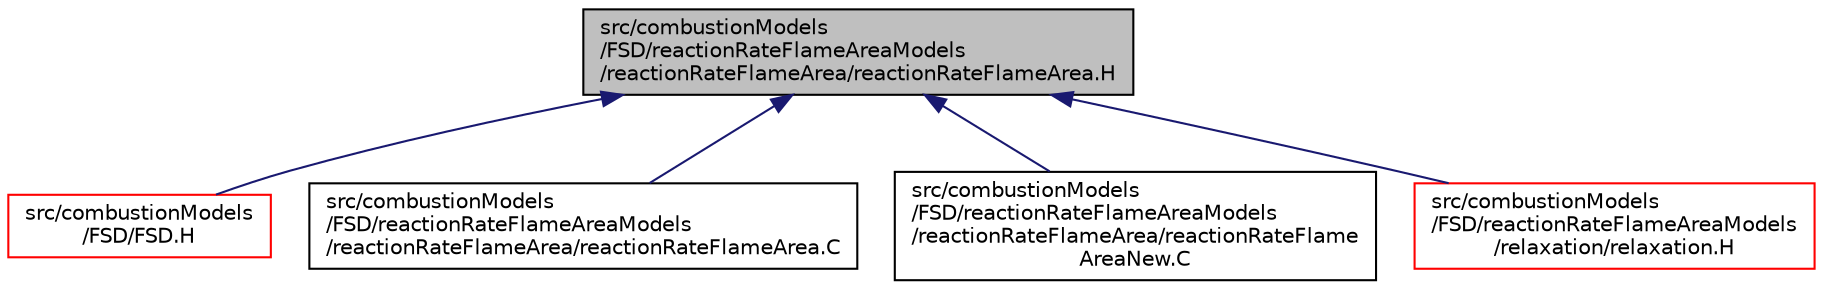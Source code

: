 digraph "src/combustionModels/FSD/reactionRateFlameAreaModels/reactionRateFlameArea/reactionRateFlameArea.H"
{
  bgcolor="transparent";
  edge [fontname="Helvetica",fontsize="10",labelfontname="Helvetica",labelfontsize="10"];
  node [fontname="Helvetica",fontsize="10",shape=record];
  Node1 [label="src/combustionModels\l/FSD/reactionRateFlameAreaModels\l/reactionRateFlameArea/reactionRateFlameArea.H",height=0.2,width=0.4,color="black", fillcolor="grey75", style="filled", fontcolor="black"];
  Node1 -> Node2 [dir="back",color="midnightblue",fontsize="10",style="solid",fontname="Helvetica"];
  Node2 [label="src/combustionModels\l/FSD/FSD.H",height=0.2,width=0.4,color="red",URL="$a04736.html"];
  Node1 -> Node3 [dir="back",color="midnightblue",fontsize="10",style="solid",fontname="Helvetica"];
  Node3 [label="src/combustionModels\l/FSD/reactionRateFlameAreaModels\l/reactionRateFlameArea/reactionRateFlameArea.C",height=0.2,width=0.4,color="black",URL="$a04740.html"];
  Node1 -> Node4 [dir="back",color="midnightblue",fontsize="10",style="solid",fontname="Helvetica"];
  Node4 [label="src/combustionModels\l/FSD/reactionRateFlameAreaModels\l/reactionRateFlameArea/reactionRateFlame\lAreaNew.C",height=0.2,width=0.4,color="black",URL="$a04742.html"];
  Node1 -> Node5 [dir="back",color="midnightblue",fontsize="10",style="solid",fontname="Helvetica"];
  Node5 [label="src/combustionModels\l/FSD/reactionRateFlameAreaModels\l/relaxation/relaxation.H",height=0.2,width=0.4,color="red",URL="$a04744.html"];
}
